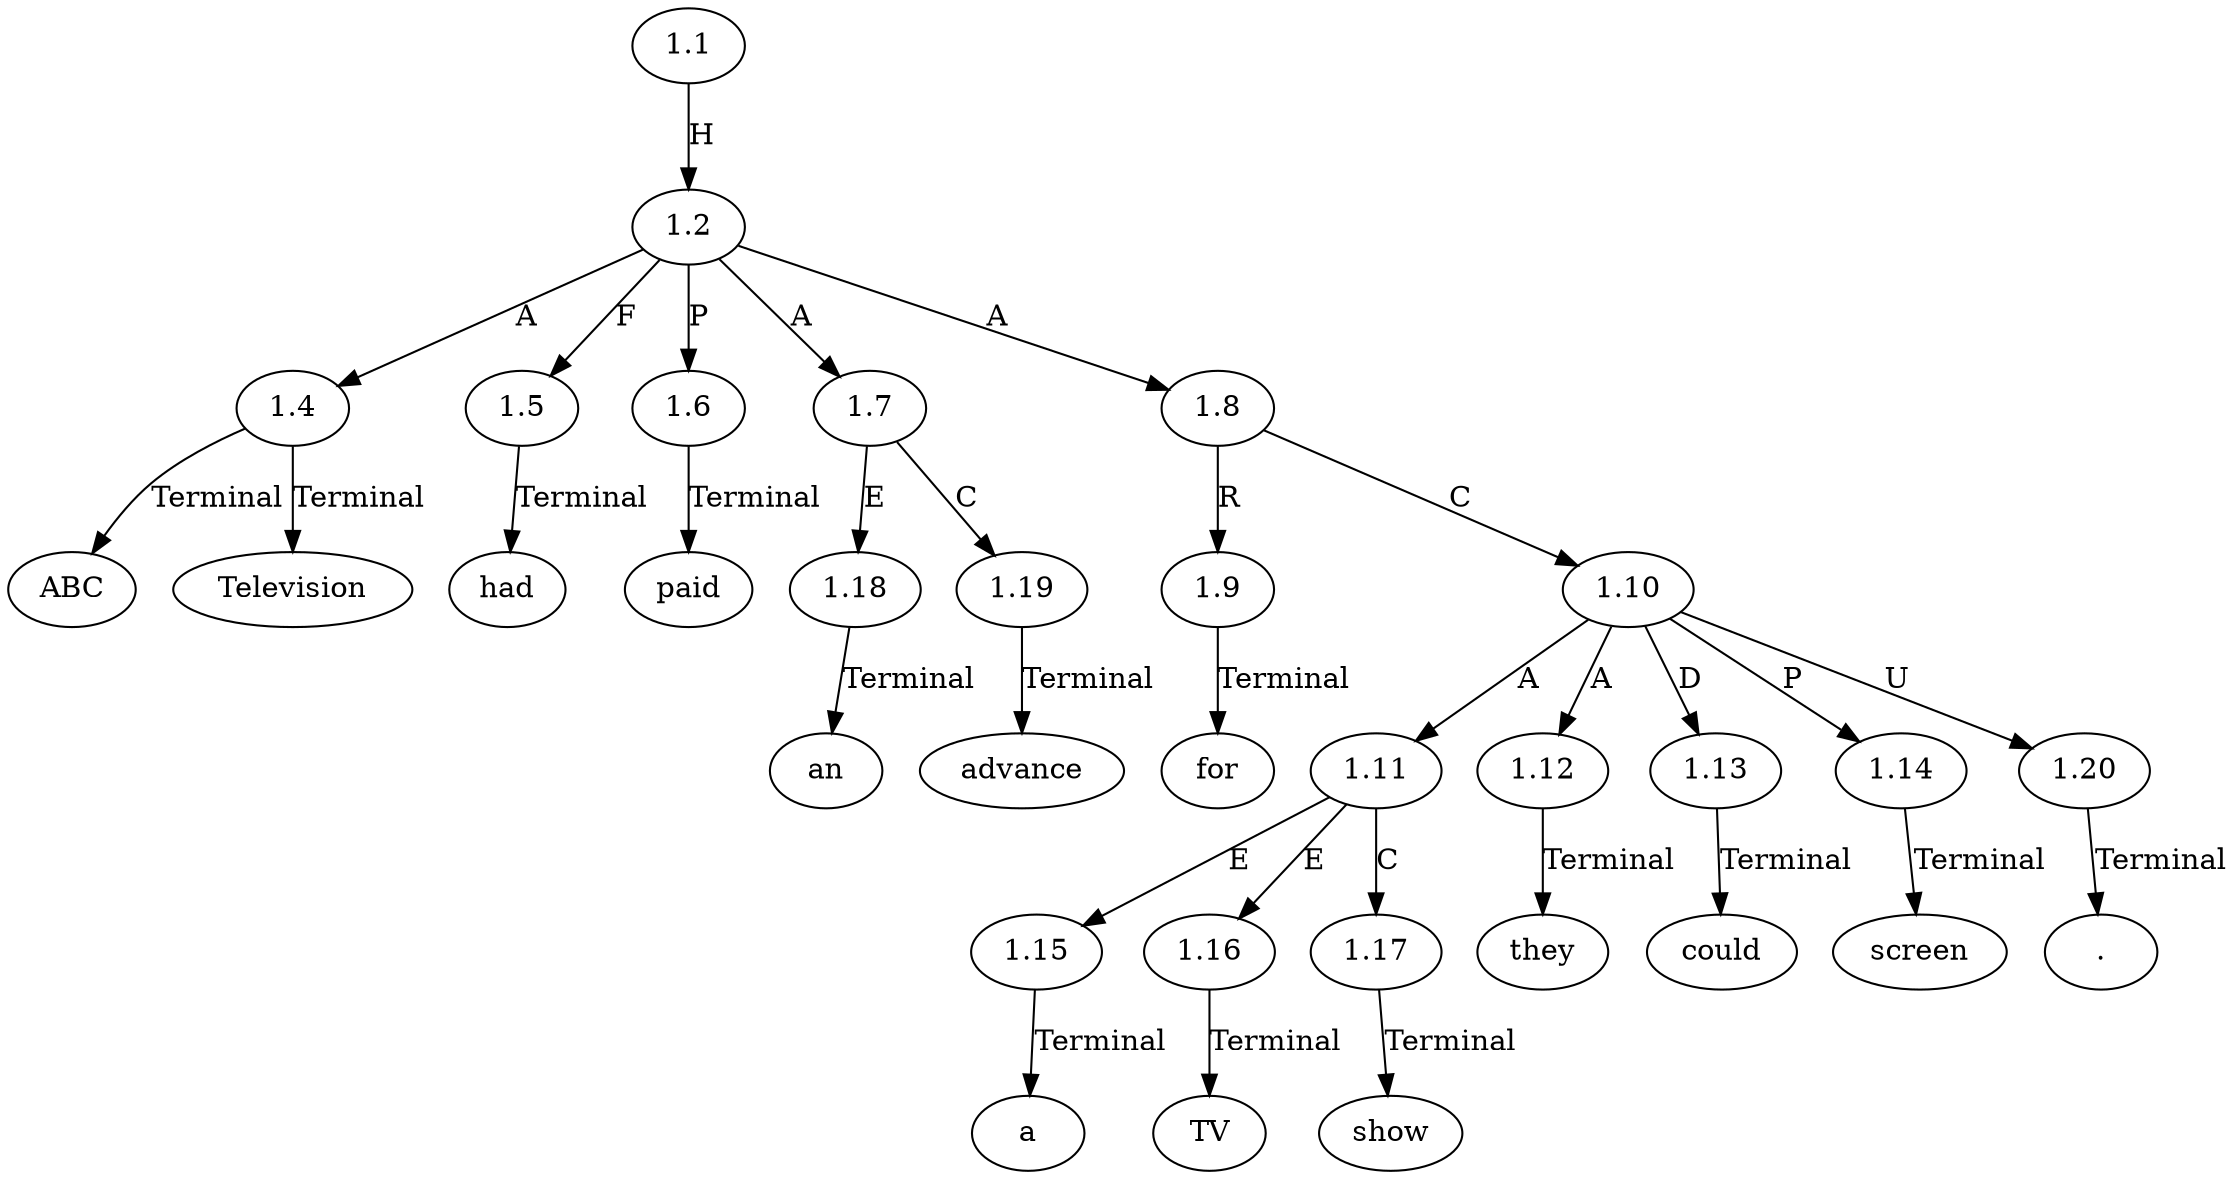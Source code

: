 // Graph
digraph {
	0.1 [label=ABC ordering=out]
	0.10 [label=show ordering=out]
	0.11 [label=they ordering=out]
	0.12 [label=could ordering=out]
	0.13 [label=screen ordering=out]
	0.14 [label="." ordering=out]
	0.2 [label=Television ordering=out]
	0.3 [label=had ordering=out]
	0.4 [label=paid ordering=out]
	0.5 [label=an ordering=out]
	0.6 [label=advance ordering=out]
	0.7 [label=for ordering=out]
	0.8 [label=a ordering=out]
	0.9 [label=TV ordering=out]
	1.1 [label=1.1 ordering=out]
	1.2 [label=1.2 ordering=out]
	1.4 [label=1.4 ordering=out]
	1.5 [label=1.5 ordering=out]
	1.6 [label=1.6 ordering=out]
	1.7 [label=1.7 ordering=out]
	1.8 [label=1.8 ordering=out]
	1.9 [label=1.9 ordering=out]
	1.10 [label=1.10 ordering=out]
	1.11 [label=1.11 ordering=out]
	1.12 [label=1.12 ordering=out]
	1.13 [label=1.13 ordering=out]
	1.14 [label=1.14 ordering=out]
	1.15 [label=1.15 ordering=out]
	1.16 [label=1.16 ordering=out]
	1.17 [label=1.17 ordering=out]
	1.18 [label=1.18 ordering=out]
	1.19 [label=1.19 ordering=out]
	1.20 [label=1.20 ordering=out]
	1.1 -> 1.2 [label=H ordering=out]
	1.2 -> 1.4 [label=A ordering=out]
	1.2 -> 1.5 [label=F ordering=out]
	1.2 -> 1.6 [label=P ordering=out]
	1.2 -> 1.7 [label=A ordering=out]
	1.2 -> 1.8 [label=A ordering=out]
	1.4 -> 0.1 [label=Terminal ordering=out]
	1.4 -> 0.2 [label=Terminal ordering=out]
	1.5 -> 0.3 [label=Terminal ordering=out]
	1.6 -> 0.4 [label=Terminal ordering=out]
	1.7 -> 1.18 [label=E ordering=out]
	1.7 -> 1.19 [label=C ordering=out]
	1.8 -> 1.9 [label=R ordering=out]
	1.8 -> 1.10 [label=C ordering=out]
	1.9 -> 0.7 [label=Terminal ordering=out]
	1.10 -> 1.11 [label=A ordering=out]
	1.10 -> 1.12 [label=A ordering=out]
	1.10 -> 1.13 [label=D ordering=out]
	1.10 -> 1.14 [label=P ordering=out]
	1.10 -> 1.20 [label=U ordering=out]
	1.11 -> 1.15 [label=E ordering=out]
	1.11 -> 1.16 [label=E ordering=out]
	1.11 -> 1.17 [label=C ordering=out]
	1.12 -> 0.11 [label=Terminal ordering=out]
	1.13 -> 0.12 [label=Terminal ordering=out]
	1.14 -> 0.13 [label=Terminal ordering=out]
	1.15 -> 0.8 [label=Terminal ordering=out]
	1.16 -> 0.9 [label=Terminal ordering=out]
	1.17 -> 0.10 [label=Terminal ordering=out]
	1.18 -> 0.5 [label=Terminal ordering=out]
	1.19 -> 0.6 [label=Terminal ordering=out]
	1.20 -> 0.14 [label=Terminal ordering=out]
}
